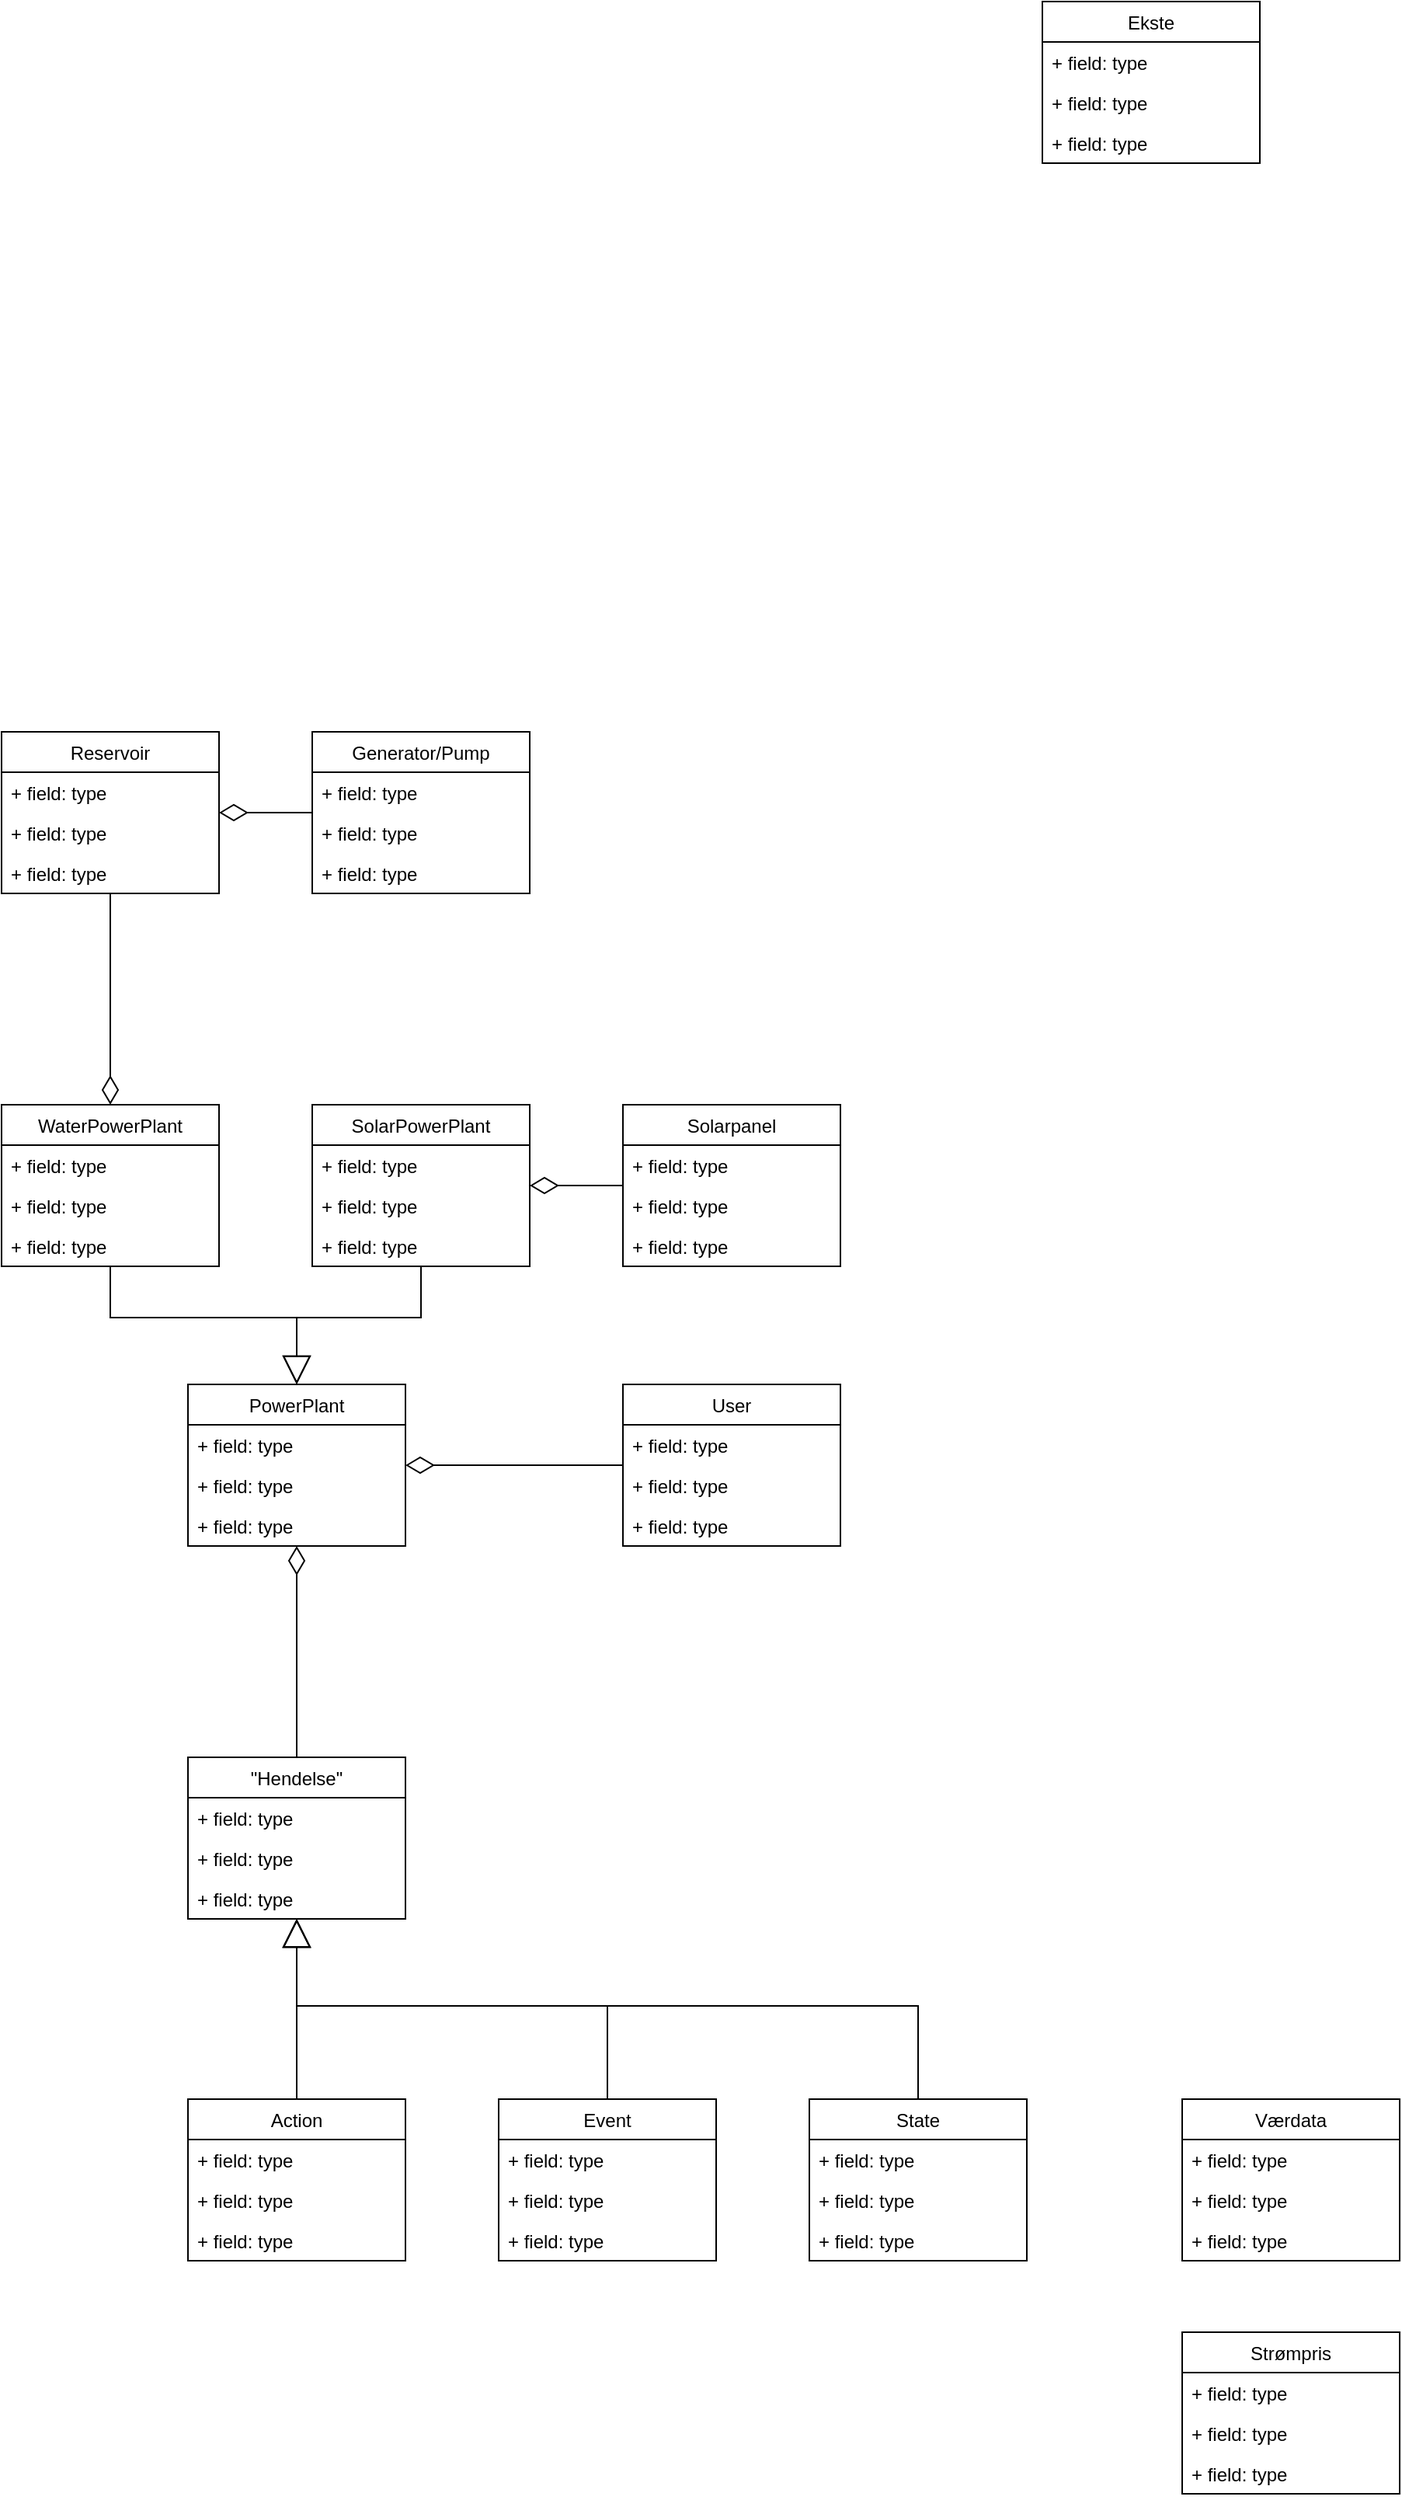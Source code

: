 <mxfile version="20.8.20" type="github" pages="4">
  <diagram id="oaUFSGxLzFAOfT1aSlZE" name="ClassDiagram">
    <mxGraphModel dx="1194" dy="505" grid="1" gridSize="10" guides="1" tooltips="1" connect="1" arrows="1" fold="1" page="1" pageScale="1" pageWidth="1169" pageHeight="827" math="0" shadow="0">
      <root>
        <mxCell id="0" />
        <mxCell id="1" parent="0" />
        <mxCell id="UGIgIkd3A4uO1lvJn5f--62" style="edgeStyle=orthogonalEdgeStyle;rounded=0;orthogonalLoop=1;jettySize=auto;html=1;endArrow=diamondThin;endFill=0;endSize=16;" parent="1" source="UGIgIkd3A4uO1lvJn5f--22" target="UGIgIkd3A4uO1lvJn5f--26" edge="1">
          <mxGeometry relative="1" as="geometry" />
        </mxCell>
        <mxCell id="UGIgIkd3A4uO1lvJn5f--22" value="Generator/Pump" style="swimlane;fontStyle=0;childLayout=stackLayout;horizontal=1;startSize=26;fillColor=none;horizontalStack=0;resizeParent=1;resizeParentMax=0;resizeLast=0;collapsible=1;marginBottom=0;" parent="1" vertex="1">
          <mxGeometry x="280" y="520" width="140" height="104" as="geometry" />
        </mxCell>
        <mxCell id="UGIgIkd3A4uO1lvJn5f--23" value="+ field: type" style="text;strokeColor=none;fillColor=none;align=left;verticalAlign=top;spacingLeft=4;spacingRight=4;overflow=hidden;rotatable=0;points=[[0,0.5],[1,0.5]];portConstraint=eastwest;" parent="UGIgIkd3A4uO1lvJn5f--22" vertex="1">
          <mxGeometry y="26" width="140" height="26" as="geometry" />
        </mxCell>
        <mxCell id="UGIgIkd3A4uO1lvJn5f--24" value="+ field: type" style="text;strokeColor=none;fillColor=none;align=left;verticalAlign=top;spacingLeft=4;spacingRight=4;overflow=hidden;rotatable=0;points=[[0,0.5],[1,0.5]];portConstraint=eastwest;" parent="UGIgIkd3A4uO1lvJn5f--22" vertex="1">
          <mxGeometry y="52" width="140" height="26" as="geometry" />
        </mxCell>
        <mxCell id="UGIgIkd3A4uO1lvJn5f--25" value="+ field: type" style="text;strokeColor=none;fillColor=none;align=left;verticalAlign=top;spacingLeft=4;spacingRight=4;overflow=hidden;rotatable=0;points=[[0,0.5],[1,0.5]];portConstraint=eastwest;" parent="UGIgIkd3A4uO1lvJn5f--22" vertex="1">
          <mxGeometry y="78" width="140" height="26" as="geometry" />
        </mxCell>
        <mxCell id="UGIgIkd3A4uO1lvJn5f--61" style="edgeStyle=orthogonalEdgeStyle;rounded=0;orthogonalLoop=1;jettySize=auto;html=1;endArrow=diamondThin;endFill=0;endSize=16;" parent="1" source="UGIgIkd3A4uO1lvJn5f--26" target="UGIgIkd3A4uO1lvJn5f--42" edge="1">
          <mxGeometry relative="1" as="geometry" />
        </mxCell>
        <mxCell id="UGIgIkd3A4uO1lvJn5f--26" value="Reservoir" style="swimlane;fontStyle=0;childLayout=stackLayout;horizontal=1;startSize=26;fillColor=none;horizontalStack=0;resizeParent=1;resizeParentMax=0;resizeLast=0;collapsible=1;marginBottom=0;" parent="1" vertex="1">
          <mxGeometry x="80" y="520" width="140" height="104" as="geometry" />
        </mxCell>
        <mxCell id="UGIgIkd3A4uO1lvJn5f--27" value="+ field: type" style="text;strokeColor=none;fillColor=none;align=left;verticalAlign=top;spacingLeft=4;spacingRight=4;overflow=hidden;rotatable=0;points=[[0,0.5],[1,0.5]];portConstraint=eastwest;" parent="UGIgIkd3A4uO1lvJn5f--26" vertex="1">
          <mxGeometry y="26" width="140" height="26" as="geometry" />
        </mxCell>
        <mxCell id="UGIgIkd3A4uO1lvJn5f--28" value="+ field: type" style="text;strokeColor=none;fillColor=none;align=left;verticalAlign=top;spacingLeft=4;spacingRight=4;overflow=hidden;rotatable=0;points=[[0,0.5],[1,0.5]];portConstraint=eastwest;" parent="UGIgIkd3A4uO1lvJn5f--26" vertex="1">
          <mxGeometry y="52" width="140" height="26" as="geometry" />
        </mxCell>
        <mxCell id="UGIgIkd3A4uO1lvJn5f--29" value="+ field: type" style="text;strokeColor=none;fillColor=none;align=left;verticalAlign=top;spacingLeft=4;spacingRight=4;overflow=hidden;rotatable=0;points=[[0,0.5],[1,0.5]];portConstraint=eastwest;" parent="UGIgIkd3A4uO1lvJn5f--26" vertex="1">
          <mxGeometry y="78" width="140" height="26" as="geometry" />
        </mxCell>
        <mxCell id="UGIgIkd3A4uO1lvJn5f--108" style="edgeStyle=orthogonalEdgeStyle;rounded=0;orthogonalLoop=1;jettySize=auto;html=1;endArrow=diamondThin;endFill=0;endSize=16;" parent="1" source="UGIgIkd3A4uO1lvJn5f--30" target="UGIgIkd3A4uO1lvJn5f--50" edge="1">
          <mxGeometry relative="1" as="geometry" />
        </mxCell>
        <mxCell id="UGIgIkd3A4uO1lvJn5f--30" value="User" style="swimlane;fontStyle=0;childLayout=stackLayout;horizontal=1;startSize=26;fillColor=none;horizontalStack=0;resizeParent=1;resizeParentMax=0;resizeLast=0;collapsible=1;marginBottom=0;" parent="1" vertex="1">
          <mxGeometry x="480" y="940" width="140" height="104" as="geometry" />
        </mxCell>
        <mxCell id="UGIgIkd3A4uO1lvJn5f--31" value="+ field: type" style="text;strokeColor=none;fillColor=none;align=left;verticalAlign=top;spacingLeft=4;spacingRight=4;overflow=hidden;rotatable=0;points=[[0,0.5],[1,0.5]];portConstraint=eastwest;" parent="UGIgIkd3A4uO1lvJn5f--30" vertex="1">
          <mxGeometry y="26" width="140" height="26" as="geometry" />
        </mxCell>
        <mxCell id="UGIgIkd3A4uO1lvJn5f--32" value="+ field: type" style="text;strokeColor=none;fillColor=none;align=left;verticalAlign=top;spacingLeft=4;spacingRight=4;overflow=hidden;rotatable=0;points=[[0,0.5],[1,0.5]];portConstraint=eastwest;" parent="UGIgIkd3A4uO1lvJn5f--30" vertex="1">
          <mxGeometry y="52" width="140" height="26" as="geometry" />
        </mxCell>
        <mxCell id="UGIgIkd3A4uO1lvJn5f--33" value="+ field: type" style="text;strokeColor=none;fillColor=none;align=left;verticalAlign=top;spacingLeft=4;spacingRight=4;overflow=hidden;rotatable=0;points=[[0,0.5],[1,0.5]];portConstraint=eastwest;" parent="UGIgIkd3A4uO1lvJn5f--30" vertex="1">
          <mxGeometry y="78" width="140" height="26" as="geometry" />
        </mxCell>
        <mxCell id="UGIgIkd3A4uO1lvJn5f--54" style="edgeStyle=orthogonalEdgeStyle;rounded=0;orthogonalLoop=1;jettySize=auto;html=1;endArrow=diamondThin;endFill=0;endSize=16;" parent="1" source="UGIgIkd3A4uO1lvJn5f--34" target="UGIgIkd3A4uO1lvJn5f--38" edge="1">
          <mxGeometry relative="1" as="geometry" />
        </mxCell>
        <mxCell id="UGIgIkd3A4uO1lvJn5f--34" value="Solarpanel" style="swimlane;fontStyle=0;childLayout=stackLayout;horizontal=1;startSize=26;fillColor=none;horizontalStack=0;resizeParent=1;resizeParentMax=0;resizeLast=0;collapsible=1;marginBottom=0;" parent="1" vertex="1">
          <mxGeometry x="480" y="760" width="140" height="104" as="geometry" />
        </mxCell>
        <mxCell id="UGIgIkd3A4uO1lvJn5f--35" value="+ field: type" style="text;strokeColor=none;fillColor=none;align=left;verticalAlign=top;spacingLeft=4;spacingRight=4;overflow=hidden;rotatable=0;points=[[0,0.5],[1,0.5]];portConstraint=eastwest;" parent="UGIgIkd3A4uO1lvJn5f--34" vertex="1">
          <mxGeometry y="26" width="140" height="26" as="geometry" />
        </mxCell>
        <mxCell id="UGIgIkd3A4uO1lvJn5f--36" value="+ field: type" style="text;strokeColor=none;fillColor=none;align=left;verticalAlign=top;spacingLeft=4;spacingRight=4;overflow=hidden;rotatable=0;points=[[0,0.5],[1,0.5]];portConstraint=eastwest;" parent="UGIgIkd3A4uO1lvJn5f--34" vertex="1">
          <mxGeometry y="52" width="140" height="26" as="geometry" />
        </mxCell>
        <mxCell id="UGIgIkd3A4uO1lvJn5f--37" value="+ field: type" style="text;strokeColor=none;fillColor=none;align=left;verticalAlign=top;spacingLeft=4;spacingRight=4;overflow=hidden;rotatable=0;points=[[0,0.5],[1,0.5]];portConstraint=eastwest;" parent="UGIgIkd3A4uO1lvJn5f--34" vertex="1">
          <mxGeometry y="78" width="140" height="26" as="geometry" />
        </mxCell>
        <mxCell id="UGIgIkd3A4uO1lvJn5f--65" style="edgeStyle=orthogonalEdgeStyle;rounded=0;orthogonalLoop=1;jettySize=auto;html=1;endArrow=block;endFill=0;endSize=16;" parent="1" source="UGIgIkd3A4uO1lvJn5f--38" target="UGIgIkd3A4uO1lvJn5f--50" edge="1">
          <mxGeometry relative="1" as="geometry" />
        </mxCell>
        <mxCell id="UGIgIkd3A4uO1lvJn5f--38" value="SolarPowerPlant" style="swimlane;fontStyle=0;childLayout=stackLayout;horizontal=1;startSize=26;fillColor=none;horizontalStack=0;resizeParent=1;resizeParentMax=0;resizeLast=0;collapsible=1;marginBottom=0;" parent="1" vertex="1">
          <mxGeometry x="280" y="760" width="140" height="104" as="geometry" />
        </mxCell>
        <mxCell id="UGIgIkd3A4uO1lvJn5f--39" value="+ field: type" style="text;strokeColor=none;fillColor=none;align=left;verticalAlign=top;spacingLeft=4;spacingRight=4;overflow=hidden;rotatable=0;points=[[0,0.5],[1,0.5]];portConstraint=eastwest;" parent="UGIgIkd3A4uO1lvJn5f--38" vertex="1">
          <mxGeometry y="26" width="140" height="26" as="geometry" />
        </mxCell>
        <mxCell id="UGIgIkd3A4uO1lvJn5f--40" value="+ field: type" style="text;strokeColor=none;fillColor=none;align=left;verticalAlign=top;spacingLeft=4;spacingRight=4;overflow=hidden;rotatable=0;points=[[0,0.5],[1,0.5]];portConstraint=eastwest;" parent="UGIgIkd3A4uO1lvJn5f--38" vertex="1">
          <mxGeometry y="52" width="140" height="26" as="geometry" />
        </mxCell>
        <mxCell id="UGIgIkd3A4uO1lvJn5f--41" value="+ field: type" style="text;strokeColor=none;fillColor=none;align=left;verticalAlign=top;spacingLeft=4;spacingRight=4;overflow=hidden;rotatable=0;points=[[0,0.5],[1,0.5]];portConstraint=eastwest;" parent="UGIgIkd3A4uO1lvJn5f--38" vertex="1">
          <mxGeometry y="78" width="140" height="26" as="geometry" />
        </mxCell>
        <mxCell id="UGIgIkd3A4uO1lvJn5f--63" style="edgeStyle=orthogonalEdgeStyle;rounded=0;orthogonalLoop=1;jettySize=auto;html=1;endArrow=block;endFill=0;endSize=16;" parent="1" source="UGIgIkd3A4uO1lvJn5f--42" target="UGIgIkd3A4uO1lvJn5f--50" edge="1">
          <mxGeometry relative="1" as="geometry" />
        </mxCell>
        <mxCell id="UGIgIkd3A4uO1lvJn5f--42" value="WaterPowerPlant" style="swimlane;fontStyle=0;childLayout=stackLayout;horizontal=1;startSize=26;fillColor=none;horizontalStack=0;resizeParent=1;resizeParentMax=0;resizeLast=0;collapsible=1;marginBottom=0;" parent="1" vertex="1">
          <mxGeometry x="80" y="760" width="140" height="104" as="geometry" />
        </mxCell>
        <mxCell id="UGIgIkd3A4uO1lvJn5f--43" value="+ field: type" style="text;strokeColor=none;fillColor=none;align=left;verticalAlign=top;spacingLeft=4;spacingRight=4;overflow=hidden;rotatable=0;points=[[0,0.5],[1,0.5]];portConstraint=eastwest;" parent="UGIgIkd3A4uO1lvJn5f--42" vertex="1">
          <mxGeometry y="26" width="140" height="26" as="geometry" />
        </mxCell>
        <mxCell id="UGIgIkd3A4uO1lvJn5f--44" value="+ field: type" style="text;strokeColor=none;fillColor=none;align=left;verticalAlign=top;spacingLeft=4;spacingRight=4;overflow=hidden;rotatable=0;points=[[0,0.5],[1,0.5]];portConstraint=eastwest;" parent="UGIgIkd3A4uO1lvJn5f--42" vertex="1">
          <mxGeometry y="52" width="140" height="26" as="geometry" />
        </mxCell>
        <mxCell id="UGIgIkd3A4uO1lvJn5f--45" value="+ field: type" style="text;strokeColor=none;fillColor=none;align=left;verticalAlign=top;spacingLeft=4;spacingRight=4;overflow=hidden;rotatable=0;points=[[0,0.5],[1,0.5]];portConstraint=eastwest;" parent="UGIgIkd3A4uO1lvJn5f--42" vertex="1">
          <mxGeometry y="78" width="140" height="26" as="geometry" />
        </mxCell>
        <mxCell id="UGIgIkd3A4uO1lvJn5f--46" value="Ekste" style="swimlane;fontStyle=0;childLayout=stackLayout;horizontal=1;startSize=26;fillColor=none;horizontalStack=0;resizeParent=1;resizeParentMax=0;resizeLast=0;collapsible=1;marginBottom=0;" parent="1" vertex="1">
          <mxGeometry x="750" y="50" width="140" height="104" as="geometry" />
        </mxCell>
        <mxCell id="UGIgIkd3A4uO1lvJn5f--47" value="+ field: type" style="text;strokeColor=none;fillColor=none;align=left;verticalAlign=top;spacingLeft=4;spacingRight=4;overflow=hidden;rotatable=0;points=[[0,0.5],[1,0.5]];portConstraint=eastwest;" parent="UGIgIkd3A4uO1lvJn5f--46" vertex="1">
          <mxGeometry y="26" width="140" height="26" as="geometry" />
        </mxCell>
        <mxCell id="UGIgIkd3A4uO1lvJn5f--48" value="+ field: type" style="text;strokeColor=none;fillColor=none;align=left;verticalAlign=top;spacingLeft=4;spacingRight=4;overflow=hidden;rotatable=0;points=[[0,0.5],[1,0.5]];portConstraint=eastwest;" parent="UGIgIkd3A4uO1lvJn5f--46" vertex="1">
          <mxGeometry y="52" width="140" height="26" as="geometry" />
        </mxCell>
        <mxCell id="UGIgIkd3A4uO1lvJn5f--49" value="+ field: type" style="text;strokeColor=none;fillColor=none;align=left;verticalAlign=top;spacingLeft=4;spacingRight=4;overflow=hidden;rotatable=0;points=[[0,0.5],[1,0.5]];portConstraint=eastwest;" parent="UGIgIkd3A4uO1lvJn5f--46" vertex="1">
          <mxGeometry y="78" width="140" height="26" as="geometry" />
        </mxCell>
        <mxCell id="UGIgIkd3A4uO1lvJn5f--50" value="PowerPlant" style="swimlane;fontStyle=0;childLayout=stackLayout;horizontal=1;startSize=26;fillColor=none;horizontalStack=0;resizeParent=1;resizeParentMax=0;resizeLast=0;collapsible=1;marginBottom=0;" parent="1" vertex="1">
          <mxGeometry x="200" y="940" width="140" height="104" as="geometry" />
        </mxCell>
        <mxCell id="UGIgIkd3A4uO1lvJn5f--51" value="+ field: type" style="text;strokeColor=none;fillColor=none;align=left;verticalAlign=top;spacingLeft=4;spacingRight=4;overflow=hidden;rotatable=0;points=[[0,0.5],[1,0.5]];portConstraint=eastwest;" parent="UGIgIkd3A4uO1lvJn5f--50" vertex="1">
          <mxGeometry y="26" width="140" height="26" as="geometry" />
        </mxCell>
        <mxCell id="UGIgIkd3A4uO1lvJn5f--52" value="+ field: type" style="text;strokeColor=none;fillColor=none;align=left;verticalAlign=top;spacingLeft=4;spacingRight=4;overflow=hidden;rotatable=0;points=[[0,0.5],[1,0.5]];portConstraint=eastwest;" parent="UGIgIkd3A4uO1lvJn5f--50" vertex="1">
          <mxGeometry y="52" width="140" height="26" as="geometry" />
        </mxCell>
        <mxCell id="UGIgIkd3A4uO1lvJn5f--53" value="+ field: type" style="text;strokeColor=none;fillColor=none;align=left;verticalAlign=top;spacingLeft=4;spacingRight=4;overflow=hidden;rotatable=0;points=[[0,0.5],[1,0.5]];portConstraint=eastwest;" parent="UGIgIkd3A4uO1lvJn5f--50" vertex="1">
          <mxGeometry y="78" width="140" height="26" as="geometry" />
        </mxCell>
        <mxCell id="UGIgIkd3A4uO1lvJn5f--72" style="edgeStyle=orthogonalEdgeStyle;rounded=0;orthogonalLoop=1;jettySize=auto;html=1;endArrow=diamondThin;endFill=0;endSize=16;" parent="1" source="UGIgIkd3A4uO1lvJn5f--73" target="UGIgIkd3A4uO1lvJn5f--50" edge="1">
          <mxGeometry relative="1" as="geometry">
            <mxPoint x="480" y="1224" as="targetPoint" />
          </mxGeometry>
        </mxCell>
        <mxCell id="UGIgIkd3A4uO1lvJn5f--73" value="&quot;Hendelse&quot;" style="swimlane;fontStyle=0;childLayout=stackLayout;horizontal=1;startSize=26;fillColor=none;horizontalStack=0;resizeParent=1;resizeParentMax=0;resizeLast=0;collapsible=1;marginBottom=0;" parent="1" vertex="1">
          <mxGeometry x="200" y="1180" width="140" height="104" as="geometry" />
        </mxCell>
        <mxCell id="UGIgIkd3A4uO1lvJn5f--74" value="+ field: type" style="text;strokeColor=none;fillColor=none;align=left;verticalAlign=top;spacingLeft=4;spacingRight=4;overflow=hidden;rotatable=0;points=[[0,0.5],[1,0.5]];portConstraint=eastwest;" parent="UGIgIkd3A4uO1lvJn5f--73" vertex="1">
          <mxGeometry y="26" width="140" height="26" as="geometry" />
        </mxCell>
        <mxCell id="UGIgIkd3A4uO1lvJn5f--75" value="+ field: type" style="text;strokeColor=none;fillColor=none;align=left;verticalAlign=top;spacingLeft=4;spacingRight=4;overflow=hidden;rotatable=0;points=[[0,0.5],[1,0.5]];portConstraint=eastwest;" parent="UGIgIkd3A4uO1lvJn5f--73" vertex="1">
          <mxGeometry y="52" width="140" height="26" as="geometry" />
        </mxCell>
        <mxCell id="UGIgIkd3A4uO1lvJn5f--76" value="+ field: type" style="text;strokeColor=none;fillColor=none;align=left;verticalAlign=top;spacingLeft=4;spacingRight=4;overflow=hidden;rotatable=0;points=[[0,0.5],[1,0.5]];portConstraint=eastwest;" parent="UGIgIkd3A4uO1lvJn5f--73" vertex="1">
          <mxGeometry y="78" width="140" height="26" as="geometry" />
        </mxCell>
        <mxCell id="UGIgIkd3A4uO1lvJn5f--81" style="edgeStyle=orthogonalEdgeStyle;rounded=0;orthogonalLoop=1;jettySize=auto;html=1;endArrow=block;endFill=0;endSize=16;" parent="1" source="UGIgIkd3A4uO1lvJn5f--82" target="UGIgIkd3A4uO1lvJn5f--73" edge="1">
          <mxGeometry relative="1" as="geometry" />
        </mxCell>
        <mxCell id="UGIgIkd3A4uO1lvJn5f--82" value="Action" style="swimlane;fontStyle=0;childLayout=stackLayout;horizontal=1;startSize=26;fillColor=none;horizontalStack=0;resizeParent=1;resizeParentMax=0;resizeLast=0;collapsible=1;marginBottom=0;" parent="1" vertex="1">
          <mxGeometry x="200" y="1400" width="140" height="104" as="geometry" />
        </mxCell>
        <mxCell id="UGIgIkd3A4uO1lvJn5f--83" value="+ field: type" style="text;strokeColor=none;fillColor=none;align=left;verticalAlign=top;spacingLeft=4;spacingRight=4;overflow=hidden;rotatable=0;points=[[0,0.5],[1,0.5]];portConstraint=eastwest;" parent="UGIgIkd3A4uO1lvJn5f--82" vertex="1">
          <mxGeometry y="26" width="140" height="26" as="geometry" />
        </mxCell>
        <mxCell id="UGIgIkd3A4uO1lvJn5f--84" value="+ field: type" style="text;strokeColor=none;fillColor=none;align=left;verticalAlign=top;spacingLeft=4;spacingRight=4;overflow=hidden;rotatable=0;points=[[0,0.5],[1,0.5]];portConstraint=eastwest;" parent="UGIgIkd3A4uO1lvJn5f--82" vertex="1">
          <mxGeometry y="52" width="140" height="26" as="geometry" />
        </mxCell>
        <mxCell id="UGIgIkd3A4uO1lvJn5f--85" value="+ field: type" style="text;strokeColor=none;fillColor=none;align=left;verticalAlign=top;spacingLeft=4;spacingRight=4;overflow=hidden;rotatable=0;points=[[0,0.5],[1,0.5]];portConstraint=eastwest;" parent="UGIgIkd3A4uO1lvJn5f--82" vertex="1">
          <mxGeometry y="78" width="140" height="26" as="geometry" />
        </mxCell>
        <mxCell id="UGIgIkd3A4uO1lvJn5f--86" style="edgeStyle=orthogonalEdgeStyle;rounded=0;orthogonalLoop=1;jettySize=auto;html=1;endArrow=block;endFill=0;endSize=16;" parent="1" source="UGIgIkd3A4uO1lvJn5f--87" target="UGIgIkd3A4uO1lvJn5f--73" edge="1">
          <mxGeometry relative="1" as="geometry">
            <Array as="points">
              <mxPoint x="470" y="1340" />
              <mxPoint x="270" y="1340" />
            </Array>
          </mxGeometry>
        </mxCell>
        <mxCell id="UGIgIkd3A4uO1lvJn5f--87" value="Event" style="swimlane;fontStyle=0;childLayout=stackLayout;horizontal=1;startSize=26;fillColor=none;horizontalStack=0;resizeParent=1;resizeParentMax=0;resizeLast=0;collapsible=1;marginBottom=0;" parent="1" vertex="1">
          <mxGeometry x="400" y="1400" width="140" height="104" as="geometry" />
        </mxCell>
        <mxCell id="UGIgIkd3A4uO1lvJn5f--88" value="+ field: type" style="text;strokeColor=none;fillColor=none;align=left;verticalAlign=top;spacingLeft=4;spacingRight=4;overflow=hidden;rotatable=0;points=[[0,0.5],[1,0.5]];portConstraint=eastwest;" parent="UGIgIkd3A4uO1lvJn5f--87" vertex="1">
          <mxGeometry y="26" width="140" height="26" as="geometry" />
        </mxCell>
        <mxCell id="UGIgIkd3A4uO1lvJn5f--89" value="+ field: type" style="text;strokeColor=none;fillColor=none;align=left;verticalAlign=top;spacingLeft=4;spacingRight=4;overflow=hidden;rotatable=0;points=[[0,0.5],[1,0.5]];portConstraint=eastwest;" parent="UGIgIkd3A4uO1lvJn5f--87" vertex="1">
          <mxGeometry y="52" width="140" height="26" as="geometry" />
        </mxCell>
        <mxCell id="UGIgIkd3A4uO1lvJn5f--90" value="+ field: type" style="text;strokeColor=none;fillColor=none;align=left;verticalAlign=top;spacingLeft=4;spacingRight=4;overflow=hidden;rotatable=0;points=[[0,0.5],[1,0.5]];portConstraint=eastwest;" parent="UGIgIkd3A4uO1lvJn5f--87" vertex="1">
          <mxGeometry y="78" width="140" height="26" as="geometry" />
        </mxCell>
        <mxCell id="UGIgIkd3A4uO1lvJn5f--91" style="edgeStyle=orthogonalEdgeStyle;rounded=0;orthogonalLoop=1;jettySize=auto;html=1;endArrow=block;endFill=0;endSize=16;" parent="1" source="UGIgIkd3A4uO1lvJn5f--92" target="UGIgIkd3A4uO1lvJn5f--73" edge="1">
          <mxGeometry relative="1" as="geometry">
            <Array as="points">
              <mxPoint x="670" y="1340" />
              <mxPoint x="270" y="1340" />
            </Array>
          </mxGeometry>
        </mxCell>
        <mxCell id="UGIgIkd3A4uO1lvJn5f--92" value="State" style="swimlane;fontStyle=0;childLayout=stackLayout;horizontal=1;startSize=26;fillColor=none;horizontalStack=0;resizeParent=1;resizeParentMax=0;resizeLast=0;collapsible=1;marginBottom=0;" parent="1" vertex="1">
          <mxGeometry x="600" y="1400" width="140" height="104" as="geometry" />
        </mxCell>
        <mxCell id="UGIgIkd3A4uO1lvJn5f--93" value="+ field: type" style="text;strokeColor=none;fillColor=none;align=left;verticalAlign=top;spacingLeft=4;spacingRight=4;overflow=hidden;rotatable=0;points=[[0,0.5],[1,0.5]];portConstraint=eastwest;" parent="UGIgIkd3A4uO1lvJn5f--92" vertex="1">
          <mxGeometry y="26" width="140" height="26" as="geometry" />
        </mxCell>
        <mxCell id="UGIgIkd3A4uO1lvJn5f--94" value="+ field: type" style="text;strokeColor=none;fillColor=none;align=left;verticalAlign=top;spacingLeft=4;spacingRight=4;overflow=hidden;rotatable=0;points=[[0,0.5],[1,0.5]];portConstraint=eastwest;" parent="UGIgIkd3A4uO1lvJn5f--92" vertex="1">
          <mxGeometry y="52" width="140" height="26" as="geometry" />
        </mxCell>
        <mxCell id="UGIgIkd3A4uO1lvJn5f--95" value="+ field: type" style="text;strokeColor=none;fillColor=none;align=left;verticalAlign=top;spacingLeft=4;spacingRight=4;overflow=hidden;rotatable=0;points=[[0,0.5],[1,0.5]];portConstraint=eastwest;" parent="UGIgIkd3A4uO1lvJn5f--92" vertex="1">
          <mxGeometry y="78" width="140" height="26" as="geometry" />
        </mxCell>
        <mxCell id="UGIgIkd3A4uO1lvJn5f--99" value="Værdata" style="swimlane;fontStyle=0;childLayout=stackLayout;horizontal=1;startSize=26;fillColor=none;horizontalStack=0;resizeParent=1;resizeParentMax=0;resizeLast=0;collapsible=1;marginBottom=0;" parent="1" vertex="1">
          <mxGeometry x="840" y="1400" width="140" height="104" as="geometry" />
        </mxCell>
        <mxCell id="UGIgIkd3A4uO1lvJn5f--100" value="+ field: type" style="text;strokeColor=none;fillColor=none;align=left;verticalAlign=top;spacingLeft=4;spacingRight=4;overflow=hidden;rotatable=0;points=[[0,0.5],[1,0.5]];portConstraint=eastwest;" parent="UGIgIkd3A4uO1lvJn5f--99" vertex="1">
          <mxGeometry y="26" width="140" height="26" as="geometry" />
        </mxCell>
        <mxCell id="UGIgIkd3A4uO1lvJn5f--101" value="+ field: type" style="text;strokeColor=none;fillColor=none;align=left;verticalAlign=top;spacingLeft=4;spacingRight=4;overflow=hidden;rotatable=0;points=[[0,0.5],[1,0.5]];portConstraint=eastwest;" parent="UGIgIkd3A4uO1lvJn5f--99" vertex="1">
          <mxGeometry y="52" width="140" height="26" as="geometry" />
        </mxCell>
        <mxCell id="UGIgIkd3A4uO1lvJn5f--102" value="+ field: type" style="text;strokeColor=none;fillColor=none;align=left;verticalAlign=top;spacingLeft=4;spacingRight=4;overflow=hidden;rotatable=0;points=[[0,0.5],[1,0.5]];portConstraint=eastwest;" parent="UGIgIkd3A4uO1lvJn5f--99" vertex="1">
          <mxGeometry y="78" width="140" height="26" as="geometry" />
        </mxCell>
        <mxCell id="UGIgIkd3A4uO1lvJn5f--103" value="Strømpris" style="swimlane;fontStyle=0;childLayout=stackLayout;horizontal=1;startSize=26;fillColor=none;horizontalStack=0;resizeParent=1;resizeParentMax=0;resizeLast=0;collapsible=1;marginBottom=0;" parent="1" vertex="1">
          <mxGeometry x="840" y="1550" width="140" height="104" as="geometry" />
        </mxCell>
        <mxCell id="UGIgIkd3A4uO1lvJn5f--104" value="+ field: type" style="text;strokeColor=none;fillColor=none;align=left;verticalAlign=top;spacingLeft=4;spacingRight=4;overflow=hidden;rotatable=0;points=[[0,0.5],[1,0.5]];portConstraint=eastwest;" parent="UGIgIkd3A4uO1lvJn5f--103" vertex="1">
          <mxGeometry y="26" width="140" height="26" as="geometry" />
        </mxCell>
        <mxCell id="UGIgIkd3A4uO1lvJn5f--105" value="+ field: type" style="text;strokeColor=none;fillColor=none;align=left;verticalAlign=top;spacingLeft=4;spacingRight=4;overflow=hidden;rotatable=0;points=[[0,0.5],[1,0.5]];portConstraint=eastwest;" parent="UGIgIkd3A4uO1lvJn5f--103" vertex="1">
          <mxGeometry y="52" width="140" height="26" as="geometry" />
        </mxCell>
        <mxCell id="UGIgIkd3A4uO1lvJn5f--106" value="+ field: type" style="text;strokeColor=none;fillColor=none;align=left;verticalAlign=top;spacingLeft=4;spacingRight=4;overflow=hidden;rotatable=0;points=[[0,0.5],[1,0.5]];portConstraint=eastwest;" parent="UGIgIkd3A4uO1lvJn5f--103" vertex="1">
          <mxGeometry y="78" width="140" height="26" as="geometry" />
        </mxCell>
      </root>
    </mxGraphModel>
  </diagram>
  <diagram id="G64gJZYeK26e0XdJXpfl" name="UseCaseContextDiagram">
    <mxGraphModel dx="828" dy="648" grid="1" gridSize="10" guides="1" tooltips="1" connect="1" arrows="1" fold="1" page="1" pageScale="1" pageWidth="1169" pageHeight="827" math="0" shadow="0">
      <root>
        <mxCell id="0" />
        <mxCell id="1" parent="0" />
        <mxCell id="Qhc68EfF8Lrv2Dlz5Eg7-2" value="System" style="swimlane;whiteSpace=wrap;html=1;" vertex="1" parent="1">
          <mxGeometry x="210" y="100" width="440" height="730" as="geometry" />
        </mxCell>
        <mxCell id="Qhc68EfF8Lrv2Dlz5Eg7-8" value="Håndtere turbiner" style="ellipse;whiteSpace=wrap;html=1;" vertex="1" parent="Qhc68EfF8Lrv2Dlz5Eg7-2">
          <mxGeometry x="70" y="140" width="120" height="60" as="geometry" />
        </mxCell>
        <mxCell id="Qhc68EfF8Lrv2Dlz5Eg7-19" style="edgeStyle=none;rounded=0;orthogonalLoop=1;jettySize=auto;html=1;endArrow=none;endFill=0;" edge="1" parent="Qhc68EfF8Lrv2Dlz5Eg7-2" source="Qhc68EfF8Lrv2Dlz5Eg7-9" target="Qhc68EfF8Lrv2Dlz5Eg7-15">
          <mxGeometry relative="1" as="geometry" />
        </mxCell>
        <mxCell id="Qhc68EfF8Lrv2Dlz5Eg7-20" style="edgeStyle=none;rounded=0;orthogonalLoop=1;jettySize=auto;html=1;endArrow=none;endFill=0;" edge="1" parent="Qhc68EfF8Lrv2Dlz5Eg7-2" source="Qhc68EfF8Lrv2Dlz5Eg7-9" target="Qhc68EfF8Lrv2Dlz5Eg7-11">
          <mxGeometry relative="1" as="geometry" />
        </mxCell>
        <mxCell id="Qhc68EfF8Lrv2Dlz5Eg7-21" style="edgeStyle=none;rounded=0;orthogonalLoop=1;jettySize=auto;html=1;endArrow=none;endFill=0;" edge="1" parent="Qhc68EfF8Lrv2Dlz5Eg7-2" source="Qhc68EfF8Lrv2Dlz5Eg7-9" target="Qhc68EfF8Lrv2Dlz5Eg7-16">
          <mxGeometry relative="1" as="geometry" />
        </mxCell>
        <mxCell id="Qhc68EfF8Lrv2Dlz5Eg7-9" value="Se inntekt" style="ellipse;whiteSpace=wrap;html=1;" vertex="1" parent="Qhc68EfF8Lrv2Dlz5Eg7-2">
          <mxGeometry x="70" y="380" width="120" height="60" as="geometry" />
        </mxCell>
        <mxCell id="Qhc68EfF8Lrv2Dlz5Eg7-10" value="Se vannstand" style="ellipse;whiteSpace=wrap;html=1;" vertex="1" parent="Qhc68EfF8Lrv2Dlz5Eg7-2">
          <mxGeometry x="70" y="220" width="120" height="60" as="geometry" />
        </mxCell>
        <mxCell id="Qhc68EfF8Lrv2Dlz5Eg7-14" style="edgeStyle=none;rounded=0;orthogonalLoop=1;jettySize=auto;html=1;endArrow=none;endFill=0;" edge="1" parent="Qhc68EfF8Lrv2Dlz5Eg7-2" source="Qhc68EfF8Lrv2Dlz5Eg7-11" target="Qhc68EfF8Lrv2Dlz5Eg7-12">
          <mxGeometry relative="1" as="geometry" />
        </mxCell>
        <mxCell id="Qhc68EfF8Lrv2Dlz5Eg7-11" value="Se strømpris" style="ellipse;whiteSpace=wrap;html=1;" vertex="1" parent="Qhc68EfF8Lrv2Dlz5Eg7-2">
          <mxGeometry x="270" y="340" width="120" height="60" as="geometry" />
        </mxCell>
        <mxCell id="Qhc68EfF8Lrv2Dlz5Eg7-12" value="Hent strømpris" style="ellipse;whiteSpace=wrap;html=1;" vertex="1" parent="Qhc68EfF8Lrv2Dlz5Eg7-2">
          <mxGeometry x="270" y="260" width="120" height="60" as="geometry" />
        </mxCell>
        <mxCell id="Qhc68EfF8Lrv2Dlz5Eg7-15" value="Se vanninførsel" style="ellipse;whiteSpace=wrap;html=1;" vertex="1" parent="Qhc68EfF8Lrv2Dlz5Eg7-2">
          <mxGeometry x="70" y="300" width="120" height="60" as="geometry" />
        </mxCell>
        <mxCell id="Qhc68EfF8Lrv2Dlz5Eg7-16" value="Se solpanel effekt" style="ellipse;whiteSpace=wrap;html=1;" vertex="1" parent="Qhc68EfF8Lrv2Dlz5Eg7-2">
          <mxGeometry x="270" y="460" width="120" height="60" as="geometry" />
        </mxCell>
        <mxCell id="Qhc68EfF8Lrv2Dlz5Eg7-22" value="Se formue" style="ellipse;whiteSpace=wrap;html=1;" vertex="1" parent="Qhc68EfF8Lrv2Dlz5Eg7-2">
          <mxGeometry x="70" y="60" width="120" height="60" as="geometry" />
        </mxCell>
        <mxCell id="Qhc68EfF8Lrv2Dlz5Eg7-25" value="Se værmelding" style="ellipse;whiteSpace=wrap;html=1;" vertex="1" parent="Qhc68EfF8Lrv2Dlz5Eg7-2">
          <mxGeometry x="70" y="540" width="120" height="60" as="geometry" />
        </mxCell>
        <mxCell id="Qhc68EfF8Lrv2Dlz5Eg7-33" value="Se historiske data" style="ellipse;whiteSpace=wrap;html=1;" vertex="1" parent="Qhc68EfF8Lrv2Dlz5Eg7-2">
          <mxGeometry x="70" y="460" width="120" height="60" as="geometry" />
        </mxCell>
        <mxCell id="Qhc68EfF8Lrv2Dlz5Eg7-27" style="edgeStyle=none;rounded=0;orthogonalLoop=1;jettySize=auto;html=1;endArrow=none;endFill=0;" edge="1" parent="1" source="Qhc68EfF8Lrv2Dlz5Eg7-3" target="Qhc68EfF8Lrv2Dlz5Eg7-22">
          <mxGeometry relative="1" as="geometry" />
        </mxCell>
        <mxCell id="Qhc68EfF8Lrv2Dlz5Eg7-28" style="edgeStyle=none;rounded=0;orthogonalLoop=1;jettySize=auto;html=1;endArrow=none;endFill=0;" edge="1" parent="1" source="Qhc68EfF8Lrv2Dlz5Eg7-3" target="Qhc68EfF8Lrv2Dlz5Eg7-8">
          <mxGeometry relative="1" as="geometry" />
        </mxCell>
        <mxCell id="Qhc68EfF8Lrv2Dlz5Eg7-29" style="edgeStyle=none;rounded=0;orthogonalLoop=1;jettySize=auto;html=1;endArrow=none;endFill=0;" edge="1" parent="1" source="Qhc68EfF8Lrv2Dlz5Eg7-3" target="Qhc68EfF8Lrv2Dlz5Eg7-10">
          <mxGeometry relative="1" as="geometry" />
        </mxCell>
        <mxCell id="Qhc68EfF8Lrv2Dlz5Eg7-30" style="edgeStyle=none;rounded=0;orthogonalLoop=1;jettySize=auto;html=1;endArrow=none;endFill=0;" edge="1" parent="1" source="Qhc68EfF8Lrv2Dlz5Eg7-3" target="Qhc68EfF8Lrv2Dlz5Eg7-15">
          <mxGeometry relative="1" as="geometry" />
        </mxCell>
        <mxCell id="Qhc68EfF8Lrv2Dlz5Eg7-31" style="edgeStyle=none;rounded=0;orthogonalLoop=1;jettySize=auto;html=1;endArrow=none;endFill=0;" edge="1" parent="1" source="Qhc68EfF8Lrv2Dlz5Eg7-3" target="Qhc68EfF8Lrv2Dlz5Eg7-9">
          <mxGeometry relative="1" as="geometry" />
        </mxCell>
        <mxCell id="Qhc68EfF8Lrv2Dlz5Eg7-32" style="edgeStyle=none;rounded=0;orthogonalLoop=1;jettySize=auto;html=1;endArrow=none;endFill=0;" edge="1" parent="1" source="Qhc68EfF8Lrv2Dlz5Eg7-3" target="Qhc68EfF8Lrv2Dlz5Eg7-25">
          <mxGeometry relative="1" as="geometry" />
        </mxCell>
        <mxCell id="Qhc68EfF8Lrv2Dlz5Eg7-34" style="edgeStyle=none;rounded=0;orthogonalLoop=1;jettySize=auto;html=1;endArrow=none;endFill=0;" edge="1" parent="1" source="Qhc68EfF8Lrv2Dlz5Eg7-3" target="Qhc68EfF8Lrv2Dlz5Eg7-33">
          <mxGeometry relative="1" as="geometry" />
        </mxCell>
        <mxCell id="Qhc68EfF8Lrv2Dlz5Eg7-3" value="Bruker" style="shape=umlActor;verticalLabelPosition=bottom;verticalAlign=top;html=1;outlineConnect=0;" vertex="1" parent="1">
          <mxGeometry x="70" y="384" width="30" height="60" as="geometry" />
        </mxCell>
        <mxCell id="Qhc68EfF8Lrv2Dlz5Eg7-5" value="Yr" style="shape=umlActor;verticalLabelPosition=bottom;verticalAlign=top;html=1;outlineConnect=0;" vertex="1" parent="1">
          <mxGeometry x="710" y="650" width="30" height="60" as="geometry" />
        </mxCell>
        <mxCell id="Qhc68EfF8Lrv2Dlz5Eg7-6" value="SolvannAPI" style="shape=umlActor;verticalLabelPosition=bottom;verticalAlign=top;html=1;outlineConnect=0;" vertex="1" parent="1">
          <mxGeometry x="710" y="290" width="30" height="60" as="geometry" />
        </mxCell>
        <mxCell id="Qhc68EfF8Lrv2Dlz5Eg7-13" style="rounded=0;orthogonalLoop=1;jettySize=auto;html=1;endArrow=none;endFill=0;" edge="1" parent="1" source="Qhc68EfF8Lrv2Dlz5Eg7-12" target="Qhc68EfF8Lrv2Dlz5Eg7-6">
          <mxGeometry relative="1" as="geometry" />
        </mxCell>
        <mxCell id="Qhc68EfF8Lrv2Dlz5Eg7-17" style="edgeStyle=none;rounded=0;orthogonalLoop=1;jettySize=auto;html=1;endArrow=none;endFill=0;" edge="1" parent="1" source="Qhc68EfF8Lrv2Dlz5Eg7-10" target="Qhc68EfF8Lrv2Dlz5Eg7-6">
          <mxGeometry relative="1" as="geometry" />
        </mxCell>
        <mxCell id="Qhc68EfF8Lrv2Dlz5Eg7-18" style="edgeStyle=none;rounded=0;orthogonalLoop=1;jettySize=auto;html=1;endArrow=none;endFill=0;" edge="1" parent="1" source="Qhc68EfF8Lrv2Dlz5Eg7-8" target="Qhc68EfF8Lrv2Dlz5Eg7-6">
          <mxGeometry relative="1" as="geometry" />
        </mxCell>
        <mxCell id="Qhc68EfF8Lrv2Dlz5Eg7-23" style="edgeStyle=none;rounded=0;orthogonalLoop=1;jettySize=auto;html=1;endArrow=none;endFill=0;" edge="1" parent="1" source="Qhc68EfF8Lrv2Dlz5Eg7-22" target="Qhc68EfF8Lrv2Dlz5Eg7-6">
          <mxGeometry relative="1" as="geometry" />
        </mxCell>
        <mxCell id="Qhc68EfF8Lrv2Dlz5Eg7-24" style="edgeStyle=none;rounded=0;orthogonalLoop=1;jettySize=auto;html=1;endArrow=none;endFill=0;" edge="1" parent="1" source="Qhc68EfF8Lrv2Dlz5Eg7-16" target="Qhc68EfF8Lrv2Dlz5Eg7-6">
          <mxGeometry relative="1" as="geometry" />
        </mxCell>
        <mxCell id="Qhc68EfF8Lrv2Dlz5Eg7-26" style="edgeStyle=none;rounded=0;orthogonalLoop=1;jettySize=auto;html=1;endArrow=none;endFill=0;" edge="1" parent="1" source="Qhc68EfF8Lrv2Dlz5Eg7-25" target="Qhc68EfF8Lrv2Dlz5Eg7-5">
          <mxGeometry relative="1" as="geometry" />
        </mxCell>
      </root>
    </mxGraphModel>
  </diagram>
  <diagram id="ZyzDVYhbf7l-Q2-uJV7F" name="Sekvensdiagram">
    <mxGraphModel dx="954" dy="505" grid="1" gridSize="10" guides="1" tooltips="1" connect="1" arrows="1" fold="1" page="1" pageScale="1" pageWidth="827" pageHeight="1169" math="0" shadow="0">
      <root>
        <mxCell id="0" />
        <mxCell id="1" parent="0" />
        <mxCell id="7wR6S7UgtLl63FDKQIDZ-1" value="Bruker" style="shape=umlActor;verticalLabelPosition=bottom;verticalAlign=top;html=1;outlineConnect=0;" vertex="1" parent="1">
          <mxGeometry x="190" y="100" width="30" height="60" as="geometry" />
        </mxCell>
        <mxCell id="7wR6S7UgtLl63FDKQIDZ-2" value="System" style="rounded=0;whiteSpace=wrap;html=1;" vertex="1" parent="1">
          <mxGeometry x="440" y="100" width="120" height="60" as="geometry" />
        </mxCell>
        <mxCell id="7wR6S7UgtLl63FDKQIDZ-3" value="" style="endArrow=none;dashed=1;html=1;rounded=0;" edge="1" parent="1">
          <mxGeometry width="50" height="50" relative="1" as="geometry">
            <mxPoint x="205" y="360" as="sourcePoint" />
            <mxPoint x="204.5" y="180" as="targetPoint" />
          </mxGeometry>
        </mxCell>
        <mxCell id="7wR6S7UgtLl63FDKQIDZ-5" value="" style="endArrow=none;dashed=1;html=1;rounded=0;" edge="1" parent="1">
          <mxGeometry width="50" height="50" relative="1" as="geometry">
            <mxPoint x="500" y="300" as="sourcePoint" />
            <mxPoint x="499.5" y="170" as="targetPoint" />
          </mxGeometry>
        </mxCell>
        <mxCell id="7wR6S7UgtLl63FDKQIDZ-6" value="" style="shape=umlDestroy;whiteSpace=wrap;html=1;strokeWidth=3;targetShapes=umlLifeline;" vertex="1" parent="1">
          <mxGeometry x="195" y="360" width="20" height="20" as="geometry" />
        </mxCell>
        <mxCell id="7wR6S7UgtLl63FDKQIDZ-8" value="Solvann API" style="html=1;" vertex="1" parent="1">
          <mxGeometry x="590" y="100" width="120" height="60" as="geometry" />
        </mxCell>
        <mxCell id="7wR6S7UgtLl63FDKQIDZ-9" value="" style="endArrow=none;dashed=1;html=1;rounded=0;exitX=0.45;exitY=0.2;exitDx=0;exitDy=0;exitPerimeter=0;" edge="1" parent="1" source="7wR6S7UgtLl63FDKQIDZ-20">
          <mxGeometry width="50" height="50" relative="1" as="geometry">
            <mxPoint x="660" y="290" as="sourcePoint" />
            <mxPoint x="660" y="170" as="targetPoint" />
          </mxGeometry>
        </mxCell>
        <mxCell id="7wR6S7UgtLl63FDKQIDZ-12" value="" style="endArrow=classic;html=1;rounded=0;dashed=1;" edge="1" parent="1">
          <mxGeometry width="50" height="50" relative="1" as="geometry">
            <mxPoint x="210" y="200" as="sourcePoint" />
            <mxPoint x="490" y="200" as="targetPoint" />
          </mxGeometry>
        </mxCell>
        <mxCell id="7wR6S7UgtLl63FDKQIDZ-13" value="Aktivere turbiner(mengde, Id)" style="edgeLabel;html=1;align=center;verticalAlign=middle;resizable=0;points=[];fontSize=13;" vertex="1" connectable="0" parent="7wR6S7UgtLl63FDKQIDZ-12">
          <mxGeometry x="-0.448" y="1" relative="1" as="geometry">
            <mxPoint x="50" y="-9" as="offset" />
          </mxGeometry>
        </mxCell>
        <mxCell id="7wR6S7UgtLl63FDKQIDZ-14" value="" style="endArrow=classic;html=1;rounded=0;dashed=1;fontSize=14;" edge="1" parent="1">
          <mxGeometry width="50" height="50" relative="1" as="geometry">
            <mxPoint x="510" y="200" as="sourcePoint" />
            <mxPoint x="650" y="200" as="targetPoint" />
          </mxGeometry>
        </mxCell>
        <mxCell id="7wR6S7UgtLl63FDKQIDZ-15" value="Sender forespørsel" style="edgeLabel;html=1;align=center;verticalAlign=middle;resizable=0;points=[];fontSize=13;" vertex="1" connectable="0" parent="7wR6S7UgtLl63FDKQIDZ-14">
          <mxGeometry x="-0.329" y="-2" relative="1" as="geometry">
            <mxPoint x="23" y="-12" as="offset" />
          </mxGeometry>
        </mxCell>
        <mxCell id="7wR6S7UgtLl63FDKQIDZ-16" value="" style="endArrow=classic;html=1;rounded=0;fontSize=13;" edge="1" parent="1">
          <mxGeometry width="50" height="50" relative="1" as="geometry">
            <mxPoint x="650" y="270" as="sourcePoint" />
            <mxPoint x="510" y="270" as="targetPoint" />
          </mxGeometry>
        </mxCell>
        <mxCell id="7wR6S7UgtLl63FDKQIDZ-17" value="Statusmelding" style="edgeLabel;html=1;align=center;verticalAlign=middle;resizable=0;points=[];fontSize=13;" vertex="1" connectable="0" parent="7wR6S7UgtLl63FDKQIDZ-16">
          <mxGeometry x="0.129" y="3" relative="1" as="geometry">
            <mxPoint x="9" y="-13" as="offset" />
          </mxGeometry>
        </mxCell>
        <mxCell id="7wR6S7UgtLl63FDKQIDZ-18" value="" style="endArrow=classic;html=1;rounded=0;fontSize=13;" edge="1" parent="1">
          <mxGeometry width="50" height="50" relative="1" as="geometry">
            <mxPoint x="490" y="270" as="sourcePoint" />
            <mxPoint x="210" y="270" as="targetPoint" />
          </mxGeometry>
        </mxCell>
        <mxCell id="7wR6S7UgtLl63FDKQIDZ-19" value="Statusmelding" style="edgeLabel;html=1;align=center;verticalAlign=middle;resizable=0;points=[];fontSize=13;" vertex="1" connectable="0" parent="7wR6S7UgtLl63FDKQIDZ-18">
          <mxGeometry x="0.129" y="3" relative="1" as="geometry">
            <mxPoint x="9" y="-13" as="offset" />
          </mxGeometry>
        </mxCell>
        <mxCell id="7wR6S7UgtLl63FDKQIDZ-20" value="" style="shape=umlDestroy;whiteSpace=wrap;html=1;strokeWidth=3;targetShapes=umlLifeline;" vertex="1" parent="1">
          <mxGeometry x="650" y="300" width="20" height="20" as="geometry" />
        </mxCell>
        <mxCell id="7wR6S7UgtLl63FDKQIDZ-21" value="" style="shape=umlDestroy;whiteSpace=wrap;html=1;strokeWidth=3;targetShapes=umlLifeline;" vertex="1" parent="1">
          <mxGeometry x="490" y="300" width="20" height="20" as="geometry" />
        </mxCell>
      </root>
    </mxGraphModel>
  </diagram>
  <diagram id="n2BzqRjZArauKHbbEgSL" name="Page-4">
    <mxGraphModel dx="954" dy="505" grid="1" gridSize="10" guides="1" tooltips="1" connect="1" arrows="1" fold="1" page="1" pageScale="1" pageWidth="827" pageHeight="1169" math="0" shadow="0">
      <root>
        <mxCell id="0" />
        <mxCell id="1" parent="0" />
        <mxCell id="j5H0MYdytH8NYpmIxBfs-1" value="" style="ellipse;html=1;shape=startState;fillColor=#000000;strokeColor=#ff0000;fontSize=13;" vertex="1" parent="1">
          <mxGeometry x="90" y="170" width="30" height="30" as="geometry" />
        </mxCell>
        <mxCell id="j5H0MYdytH8NYpmIxBfs-2" value="" style="edgeStyle=orthogonalEdgeStyle;html=1;verticalAlign=bottom;endArrow=open;endSize=8;strokeColor=#ff0000;rounded=0;fontSize=13;" edge="1" source="j5H0MYdytH8NYpmIxBfs-1" parent="1">
          <mxGeometry relative="1" as="geometry">
            <mxPoint x="220" y="185" as="targetPoint" />
          </mxGeometry>
        </mxCell>
        <mxCell id="j5H0MYdytH8NYpmIxBfs-3" value="Forepørsel" style="edgeLabel;html=1;align=center;verticalAlign=middle;resizable=0;points=[];fontSize=13;" vertex="1" connectable="0" parent="j5H0MYdytH8NYpmIxBfs-2">
          <mxGeometry x="-0.6" y="-1" relative="1" as="geometry">
            <mxPoint x="14" y="-16" as="offset" />
          </mxGeometry>
        </mxCell>
        <mxCell id="j5H0MYdytH8NYpmIxBfs-22" style="edgeStyle=orthogonalEdgeStyle;rounded=0;orthogonalLoop=1;jettySize=auto;html=1;fontSize=13;" edge="1" parent="1" source="j5H0MYdytH8NYpmIxBfs-4" target="j5H0MYdytH8NYpmIxBfs-8">
          <mxGeometry relative="1" as="geometry" />
        </mxCell>
        <mxCell id="j5H0MYdytH8NYpmIxBfs-33" style="edgeStyle=orthogonalEdgeStyle;rounded=0;orthogonalLoop=1;jettySize=auto;html=1;fontSize=13;" edge="1" parent="1" source="j5H0MYdytH8NYpmIxBfs-4" target="j5H0MYdytH8NYpmIxBfs-5">
          <mxGeometry relative="1" as="geometry" />
        </mxCell>
        <mxCell id="j5H0MYdytH8NYpmIxBfs-4" value="Aktivert" style="rounded=1;whiteSpace=wrap;html=1;fontSize=13;" vertex="1" parent="1">
          <mxGeometry x="220" y="160" width="110" height="50" as="geometry" />
        </mxCell>
        <mxCell id="j5H0MYdytH8NYpmIxBfs-40" style="edgeStyle=orthogonalEdgeStyle;rounded=0;orthogonalLoop=1;jettySize=auto;html=1;entryX=1;entryY=0.5;entryDx=0;entryDy=0;fontSize=13;" edge="1" parent="1" source="j5H0MYdytH8NYpmIxBfs-5" target="j5H0MYdytH8NYpmIxBfs-39">
          <mxGeometry relative="1" as="geometry" />
        </mxCell>
        <mxCell id="j5H0MYdytH8NYpmIxBfs-5" value="Avslått" style="rounded=1;whiteSpace=wrap;html=1;fontSize=13;" vertex="1" parent="1">
          <mxGeometry x="220" y="380" width="110" height="55" as="geometry" />
        </mxCell>
        <mxCell id="j5H0MYdytH8NYpmIxBfs-27" style="edgeStyle=orthogonalEdgeStyle;rounded=0;orthogonalLoop=1;jettySize=auto;html=1;entryX=0.5;entryY=0;entryDx=0;entryDy=0;fontSize=13;" edge="1" parent="1" source="j5H0MYdytH8NYpmIxBfs-6" target="j5H0MYdytH8NYpmIxBfs-9">
          <mxGeometry relative="1" as="geometry" />
        </mxCell>
        <mxCell id="j5H0MYdytH8NYpmIxBfs-28" style="edgeStyle=orthogonalEdgeStyle;rounded=0;orthogonalLoop=1;jettySize=auto;html=1;fontSize=13;" edge="1" parent="1" source="j5H0MYdytH8NYpmIxBfs-6" target="j5H0MYdytH8NYpmIxBfs-10">
          <mxGeometry relative="1" as="geometry" />
        </mxCell>
        <mxCell id="j5H0MYdytH8NYpmIxBfs-6" value="Optimalisering" style="rounded=1;whiteSpace=wrap;html=1;fontSize=13;" vertex="1" parent="1">
          <mxGeometry x="530" y="157.5" width="110" height="55" as="geometry" />
        </mxCell>
        <mxCell id="j5H0MYdytH8NYpmIxBfs-26" style="edgeStyle=orthogonalEdgeStyle;rounded=0;orthogonalLoop=1;jettySize=auto;html=1;entryX=0;entryY=0.5;entryDx=0;entryDy=0;fontSize=13;" edge="1" parent="1" source="j5H0MYdytH8NYpmIxBfs-8" target="j5H0MYdytH8NYpmIxBfs-6">
          <mxGeometry relative="1" as="geometry" />
        </mxCell>
        <mxCell id="j5H0MYdytH8NYpmIxBfs-34" style="edgeStyle=orthogonalEdgeStyle;rounded=0;orthogonalLoop=1;jettySize=auto;html=1;entryX=1;entryY=0.5;entryDx=0;entryDy=0;fontSize=13;" edge="1" parent="1" source="j5H0MYdytH8NYpmIxBfs-8" target="j5H0MYdytH8NYpmIxBfs-5">
          <mxGeometry relative="1" as="geometry">
            <Array as="points">
              <mxPoint x="390" y="220" />
              <mxPoint x="350" y="220" />
              <mxPoint x="350" y="408" />
            </Array>
          </mxGeometry>
        </mxCell>
        <mxCell id="j5H0MYdytH8NYpmIxBfs-8" value="Passiv" style="rounded=1;whiteSpace=wrap;html=1;fontSize=13;" vertex="1" parent="1">
          <mxGeometry x="370" y="158.75" width="110" height="52.5" as="geometry" />
        </mxCell>
        <mxCell id="j5H0MYdytH8NYpmIxBfs-32" style="edgeStyle=orthogonalEdgeStyle;rounded=0;orthogonalLoop=1;jettySize=auto;html=1;fontSize=13;" edge="1" parent="1" source="j5H0MYdytH8NYpmIxBfs-9">
          <mxGeometry relative="1" as="geometry">
            <mxPoint x="420" y="220" as="targetPoint" />
            <Array as="points">
              <mxPoint x="655" y="350" />
              <mxPoint x="420" y="350" />
              <mxPoint x="420" y="270" />
            </Array>
          </mxGeometry>
        </mxCell>
        <mxCell id="j5H0MYdytH8NYpmIxBfs-38" style="edgeStyle=orthogonalEdgeStyle;rounded=0;orthogonalLoop=1;jettySize=auto;html=1;fontSize=13;" edge="1" parent="1" source="j5H0MYdytH8NYpmIxBfs-9" target="j5H0MYdytH8NYpmIxBfs-5">
          <mxGeometry relative="1" as="geometry">
            <Array as="points">
              <mxPoint x="655" y="490" />
              <mxPoint x="250" y="490" />
            </Array>
          </mxGeometry>
        </mxCell>
        <mxCell id="j5H0MYdytH8NYpmIxBfs-9" value="Fyller" style="rounded=1;whiteSpace=wrap;html=1;fontSize=13;" vertex="1" parent="1">
          <mxGeometry x="600" y="270" width="110" height="55" as="geometry" />
        </mxCell>
        <mxCell id="j5H0MYdytH8NYpmIxBfs-31" style="edgeStyle=orthogonalEdgeStyle;rounded=0;orthogonalLoop=1;jettySize=auto;html=1;fontSize=13;" edge="1" parent="1" source="j5H0MYdytH8NYpmIxBfs-10">
          <mxGeometry relative="1" as="geometry">
            <mxPoint x="440" y="220" as="targetPoint" />
          </mxGeometry>
        </mxCell>
        <mxCell id="j5H0MYdytH8NYpmIxBfs-35" style="edgeStyle=orthogonalEdgeStyle;rounded=0;orthogonalLoop=1;jettySize=auto;html=1;fontSize=13;" edge="1" parent="1" source="j5H0MYdytH8NYpmIxBfs-10" target="j5H0MYdytH8NYpmIxBfs-5">
          <mxGeometry relative="1" as="geometry">
            <Array as="points">
              <mxPoint x="525" y="450" />
              <mxPoint x="275" y="450" />
            </Array>
          </mxGeometry>
        </mxCell>
        <mxCell id="j5H0MYdytH8NYpmIxBfs-10" value="Tømmer" style="rounded=1;whiteSpace=wrap;html=1;fontSize=13;" vertex="1" parent="1">
          <mxGeometry x="470" y="270" width="110" height="55" as="geometry" />
        </mxCell>
        <mxCell id="j5H0MYdytH8NYpmIxBfs-39" value="" style="ellipse;html=1;shape=endState;fillColor=#000000;strokeColor=#ff0000;fontSize=13;" vertex="1" parent="1">
          <mxGeometry x="100" y="392.5" width="30" height="30" as="geometry" />
        </mxCell>
      </root>
    </mxGraphModel>
  </diagram>
</mxfile>

